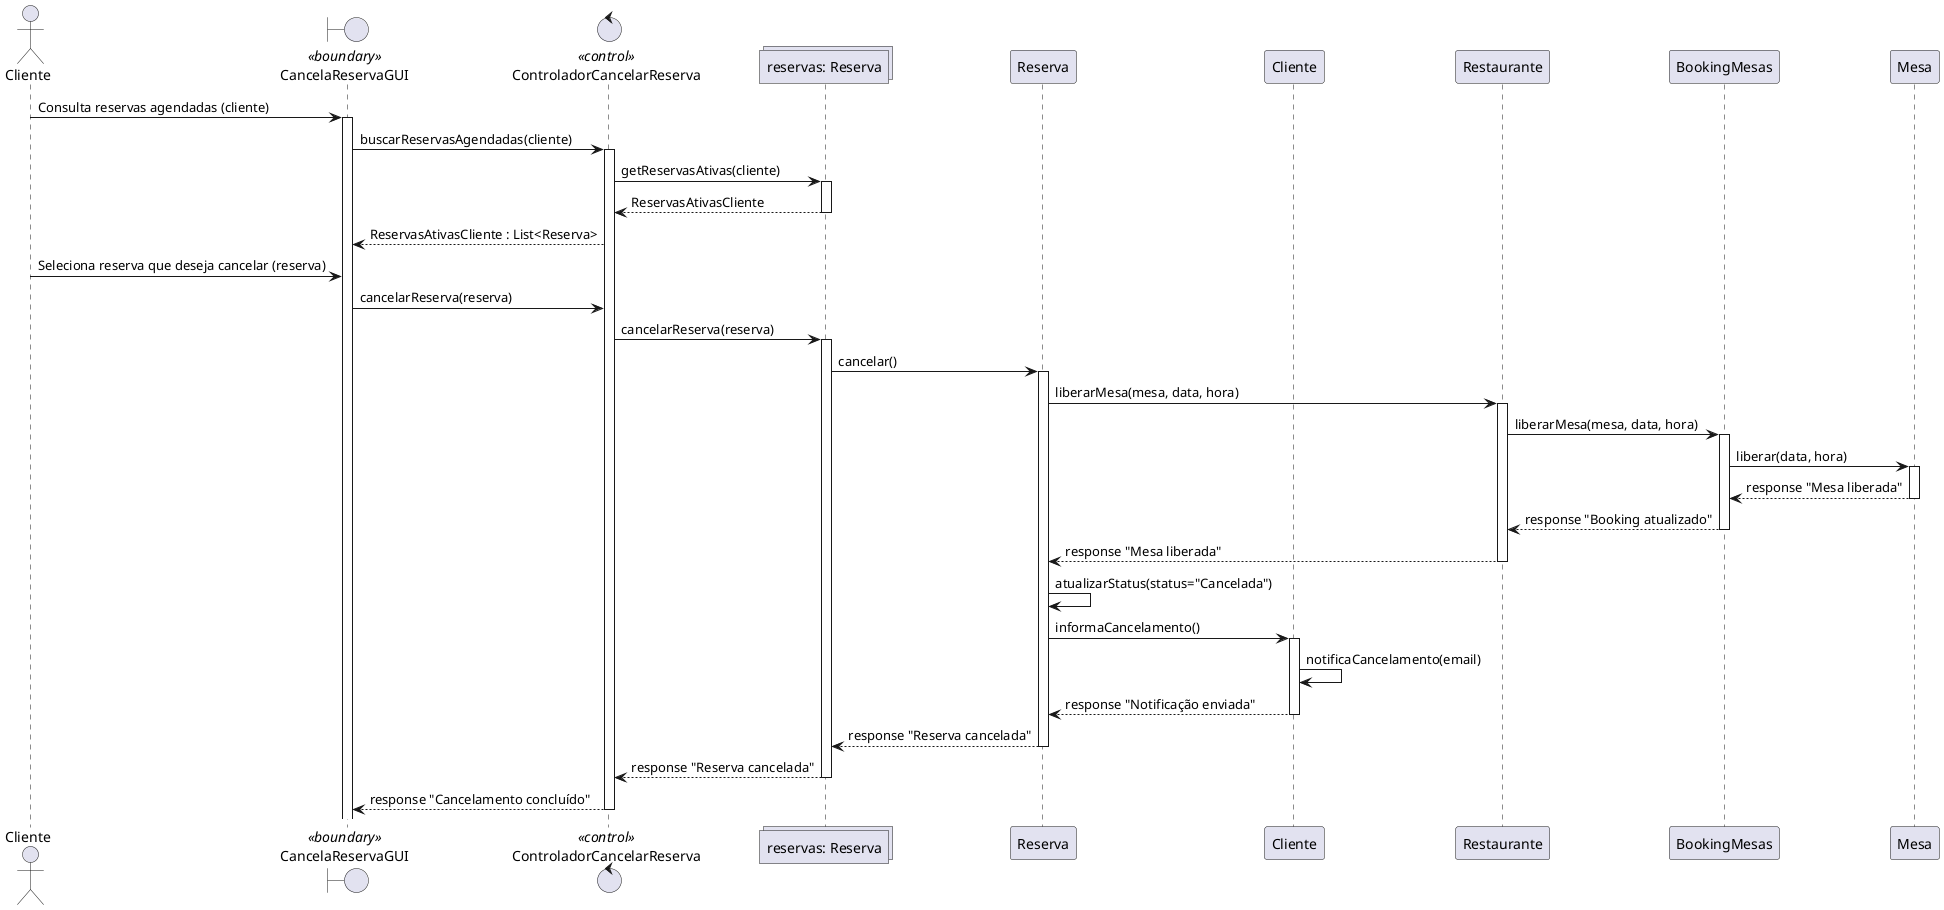 @startuml
    actor Cliente as ator_cliente
    boundary CancelaReservaGUI as fronteira <<boundary>>
    control ControladorCancelarReserva as controller <<control>>
    collections "reservas: Reserva" as lista_reservas
    participant Reserva
    participant Cliente
    participant Restaurante
    participant BookingMesas as book
    participant Mesa

    ator_cliente -> fronteira : Consulta reservas agendadas (cliente)
    activate fronteira
    fronteira -> controller : buscarReservasAgendadas(cliente)
    activate controller
    controller -> lista_reservas : getReservasAtivas(cliente)
    activate lista_reservas
    lista_reservas --> controller : ReservasAtivasCliente
    deactivate lista_reservas
    controller --> fronteira : ReservasAtivasCliente : List<Reserva>
    
    ator_cliente -> fronteira : Seleciona reserva que deseja cancelar (reserva)
    fronteira -> controller : cancelarReserva(reserva)
    controller -> lista_reservas: cancelarReserva(reserva)
    activate lista_reservas
    lista_reservas -> Reserva : cancelar()
    activate Reserva
    Reserva -> Restaurante : liberarMesa(mesa, data, hora)
    activate Restaurante
    Restaurante -> book : liberarMesa(mesa, data, hora)
    activate book
    book -> Mesa : liberar(data, hora)
    activate Mesa
    Mesa --> book : response "Mesa liberada"
    deactivate Mesa
    book --> Restaurante : response "Booking atualizado"
    deactivate book
    Restaurante --> Reserva : response "Mesa liberada"
    deactivate Restaurante
    Reserva -> Reserva : atualizarStatus(status="Cancelada")
    Reserva -> Cliente : informaCancelamento()
    activate Cliente
    Cliente -> Cliente : notificaCancelamento(email)
    Cliente --> Reserva : response "Notificação enviada"
    deactivate Cliente
    Reserva --> lista_reservas : response "Reserva cancelada"
    deactivate Reserva
    lista_reservas --> controller : response "Reserva cancelada"
    deactivate lista_reservas
    controller --> fronteira : response "Cancelamento concluído"
    deactivate controller

@enduml
